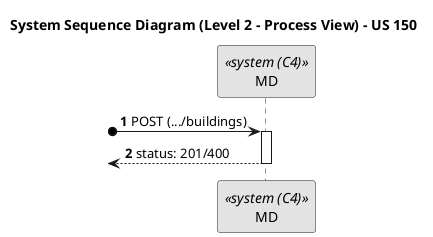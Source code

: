 @startuml
skinparam monochrome true
skinparam packageStyle rectangle
skinparam shadowing false

title System Sequence Diagram (Level 2 - Process View) - US 150
autonumber

participant "MD" as MD <<system (C4)>>

?o-> MD : POST (.../buildings)
activate MD

<-- MD : status: 201/400
deactivate MD

@enduml